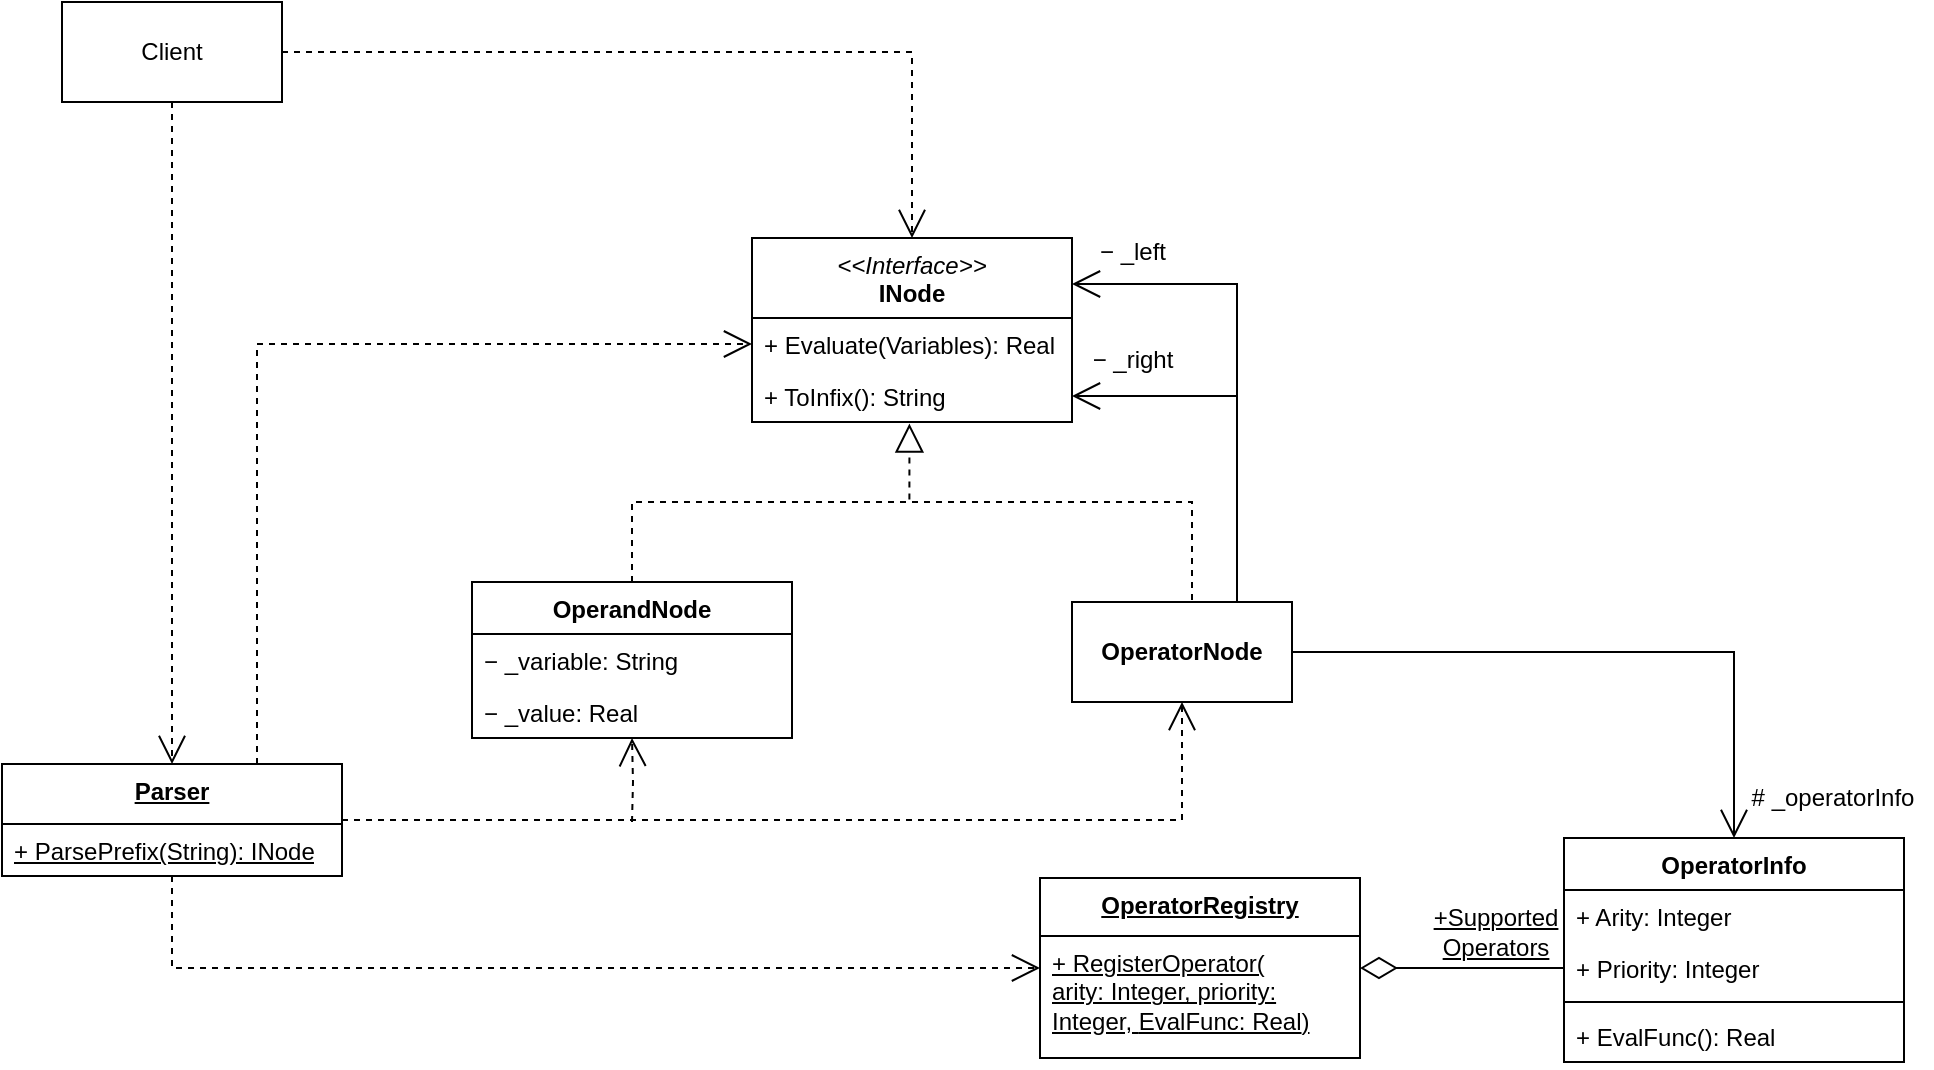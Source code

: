<mxfile version="26.1.0">
  <diagram name="Страница — 1" id="7hMVh02hVUJBmufN25Ig">
    <mxGraphModel dx="1877" dy="585" grid="1" gridSize="10" guides="1" tooltips="1" connect="1" arrows="1" fold="1" page="1" pageScale="1" pageWidth="827" pageHeight="1169" math="0" shadow="0">
      <root>
        <mxCell id="0" />
        <mxCell id="1" parent="0" />
        <mxCell id="QBhOa6LylWagwz2IlaS4-1" value="&lt;i style=&quot;font-weight: 400;&quot;&gt;&amp;lt;&amp;lt;Interface&amp;gt;&amp;gt;&lt;br&gt;&lt;/i&gt;&lt;div&gt;INode&lt;/div&gt;" style="swimlane;fontStyle=1;align=center;verticalAlign=top;childLayout=stackLayout;horizontal=1;startSize=40;horizontalStack=0;resizeParent=1;resizeParentMax=0;resizeLast=0;collapsible=1;marginBottom=0;whiteSpace=wrap;html=1;" parent="1" vertex="1">
          <mxGeometry x="270" y="188" width="160" height="92" as="geometry" />
        </mxCell>
        <mxCell id="QBhOa6LylWagwz2IlaS4-4" value="+ Evaluate(Variables): Real" style="text;strokeColor=none;fillColor=none;align=left;verticalAlign=top;spacingLeft=4;spacingRight=4;overflow=hidden;rotatable=0;points=[[0,0.5],[1,0.5]];portConstraint=eastwest;whiteSpace=wrap;html=1;" parent="QBhOa6LylWagwz2IlaS4-1" vertex="1">
          <mxGeometry y="40" width="160" height="26" as="geometry" />
        </mxCell>
        <mxCell id="QBhOa6LylWagwz2IlaS4-36" value="+ ToInfix(): String" style="text;strokeColor=none;fillColor=none;align=left;verticalAlign=top;spacingLeft=4;spacingRight=4;overflow=hidden;rotatable=0;points=[[0,0.5],[1,0.5]];portConstraint=eastwest;whiteSpace=wrap;html=1;" parent="QBhOa6LylWagwz2IlaS4-1" vertex="1">
          <mxGeometry y="66" width="160" height="26" as="geometry" />
        </mxCell>
        <mxCell id="g19xcCfMWkkVhfFzdJG2-36" style="edgeStyle=orthogonalEdgeStyle;rounded=0;orthogonalLoop=1;jettySize=auto;html=1;dashed=1;endArrow=open;endFill=0;endSize=12;" parent="1" target="QBhOa6LylWagwz2IlaS4-23" edge="1">
          <mxGeometry relative="1" as="geometry">
            <mxPoint x="210" y="480" as="sourcePoint" />
          </mxGeometry>
        </mxCell>
        <mxCell id="QBhOa6LylWagwz2IlaS4-23" value="OperandNode" style="swimlane;fontStyle=1;align=center;verticalAlign=top;childLayout=stackLayout;horizontal=1;startSize=26;horizontalStack=0;resizeParent=1;resizeParentMax=0;resizeLast=0;collapsible=1;marginBottom=0;whiteSpace=wrap;html=1;" parent="1" vertex="1">
          <mxGeometry x="130" y="360" width="160" height="78" as="geometry" />
        </mxCell>
        <mxCell id="g19xcCfMWkkVhfFzdJG2-39" value="−&amp;nbsp;_variable: String" style="text;strokeColor=none;fillColor=none;align=left;verticalAlign=top;spacingLeft=4;spacingRight=4;overflow=hidden;rotatable=0;points=[[0,0.5],[1,0.5]];portConstraint=eastwest;whiteSpace=wrap;html=1;" parent="QBhOa6LylWagwz2IlaS4-23" vertex="1">
          <mxGeometry y="26" width="160" height="26" as="geometry" />
        </mxCell>
        <mxCell id="QBhOa6LylWagwz2IlaS4-24" value="−&amp;nbsp;_value: Real" style="text;strokeColor=none;fillColor=none;align=left;verticalAlign=top;spacingLeft=4;spacingRight=4;overflow=hidden;rotatable=0;points=[[0,0.5],[1,0.5]];portConstraint=eastwest;whiteSpace=wrap;html=1;" parent="QBhOa6LylWagwz2IlaS4-23" vertex="1">
          <mxGeometry y="52" width="160" height="26" as="geometry" />
        </mxCell>
        <mxCell id="DnuPPPzDHdN-_0yHE_B9-1" style="edgeStyle=orthogonalEdgeStyle;rounded=0;orthogonalLoop=1;jettySize=auto;html=1;exitX=0.75;exitY=0;exitDx=0;exitDy=0;entryX=1;entryY=0.5;entryDx=0;entryDy=0;endArrow=open;endFill=0;endSize=12;" edge="1" parent="1" source="DnuPPPzDHdN-_0yHE_B9-5" target="QBhOa6LylWagwz2IlaS4-36">
          <mxGeometry relative="1" as="geometry">
            <mxPoint x="530" y="360" as="sourcePoint" />
          </mxGeometry>
        </mxCell>
        <mxCell id="DnuPPPzDHdN-_0yHE_B9-2" style="edgeStyle=orthogonalEdgeStyle;rounded=0;orthogonalLoop=1;jettySize=auto;html=1;exitX=0.75;exitY=0;exitDx=0;exitDy=0;entryX=1;entryY=0.25;entryDx=0;entryDy=0;endSize=12;endArrow=open;endFill=0;" edge="1" parent="1" source="DnuPPPzDHdN-_0yHE_B9-5" target="QBhOa6LylWagwz2IlaS4-1">
          <mxGeometry relative="1" as="geometry">
            <mxPoint x="530" y="360" as="sourcePoint" />
          </mxGeometry>
        </mxCell>
        <mxCell id="QBhOa6LylWagwz2IlaS4-38" value="" style="endArrow=block;dashed=1;endFill=0;endSize=12;html=1;rounded=0;entryX=0.492;entryY=1.031;entryDx=0;entryDy=0;entryPerimeter=0;edgeStyle=orthogonalEdgeStyle;exitX=0.5;exitY=0;exitDx=0;exitDy=0;" parent="1" source="QBhOa6LylWagwz2IlaS4-23" target="QBhOa6LylWagwz2IlaS4-36" edge="1">
          <mxGeometry width="160" relative="1" as="geometry">
            <mxPoint x="150" y="340" as="sourcePoint" />
            <mxPoint x="350" y="290" as="targetPoint" />
          </mxGeometry>
        </mxCell>
        <mxCell id="QBhOa6LylWagwz2IlaS4-39" value="" style="endArrow=none;dashed=1;endFill=0;endSize=12;html=1;rounded=0;edgeStyle=orthogonalEdgeStyle;exitX=0.5;exitY=0;exitDx=0;exitDy=0;startFill=0;" parent="1" source="DnuPPPzDHdN-_0yHE_B9-5" edge="1">
          <mxGeometry width="160" relative="1" as="geometry">
            <mxPoint x="490" y="360" as="sourcePoint" />
            <mxPoint x="350" y="320" as="targetPoint" />
            <Array as="points">
              <mxPoint x="490" y="370" />
              <mxPoint x="490" y="320" />
            </Array>
          </mxGeometry>
        </mxCell>
        <mxCell id="g19xcCfMWkkVhfFzdJG2-20" style="edgeStyle=orthogonalEdgeStyle;rounded=0;orthogonalLoop=1;jettySize=auto;html=1;exitX=1;exitY=0.5;exitDx=0;exitDy=0;dashed=1;endArrow=open;endFill=0;endSize=12;entryX=0.5;entryY=1;entryDx=0;entryDy=0;" parent="1" source="QBhOa6LylWagwz2IlaS4-40" edge="1" target="DnuPPPzDHdN-_0yHE_B9-5">
          <mxGeometry relative="1" as="geometry">
            <mxPoint x="490" y="440" as="targetPoint" />
          </mxGeometry>
        </mxCell>
        <mxCell id="g19xcCfMWkkVhfFzdJG2-38" style="edgeStyle=orthogonalEdgeStyle;rounded=0;orthogonalLoop=1;jettySize=auto;html=1;entryX=0;entryY=0.5;entryDx=0;entryDy=0;dashed=1;endArrow=open;endFill=0;endSize=12;" parent="1" source="QBhOa6LylWagwz2IlaS4-40" target="g19xcCfMWkkVhfFzdJG2-5" edge="1">
          <mxGeometry relative="1" as="geometry">
            <Array as="points">
              <mxPoint x="-20" y="553" />
            </Array>
          </mxGeometry>
        </mxCell>
        <mxCell id="DnuPPPzDHdN-_0yHE_B9-8" style="edgeStyle=orthogonalEdgeStyle;rounded=0;orthogonalLoop=1;jettySize=auto;html=1;exitX=0.75;exitY=0;exitDx=0;exitDy=0;entryX=0;entryY=0.5;entryDx=0;entryDy=0;dashed=1;endArrow=open;endFill=0;endSize=12;" edge="1" parent="1" source="QBhOa6LylWagwz2IlaS4-40" target="QBhOa6LylWagwz2IlaS4-4">
          <mxGeometry relative="1" as="geometry" />
        </mxCell>
        <mxCell id="QBhOa6LylWagwz2IlaS4-40" value="&lt;div&gt;&lt;span style=&quot;background-color: transparent; color: light-dark(rgb(0, 0, 0), rgb(255, 255, 255));&quot;&gt;&lt;u&gt;Parser&lt;/u&gt;&lt;/span&gt;&lt;/div&gt;" style="swimlane;fontStyle=1;align=center;verticalAlign=top;childLayout=stackLayout;horizontal=1;startSize=30;horizontalStack=0;resizeParent=1;resizeParentMax=0;resizeLast=0;collapsible=1;marginBottom=0;whiteSpace=wrap;html=1;" parent="1" vertex="1">
          <mxGeometry x="-105" y="451" width="170" height="56" as="geometry" />
        </mxCell>
        <mxCell id="QBhOa6LylWagwz2IlaS4-43" value="+ ParsePrefix(String): INode" style="text;strokeColor=none;fillColor=none;align=left;verticalAlign=top;spacingLeft=4;spacingRight=4;overflow=hidden;rotatable=0;points=[[0,0.5],[1,0.5]];portConstraint=eastwest;whiteSpace=wrap;html=1;fontStyle=4" parent="QBhOa6LylWagwz2IlaS4-40" vertex="1">
          <mxGeometry y="30" width="170" height="26" as="geometry" />
        </mxCell>
        <mxCell id="g19xcCfMWkkVhfFzdJG2-18" style="edgeStyle=orthogonalEdgeStyle;rounded=0;orthogonalLoop=1;jettySize=auto;html=1;exitX=0.5;exitY=1;exitDx=0;exitDy=0;entryX=0.5;entryY=0;entryDx=0;entryDy=0;dashed=1;endArrow=open;endFill=0;startSize=6;endSize=12;" parent="1" source="QBhOa6LylWagwz2IlaS4-44" target="QBhOa6LylWagwz2IlaS4-40" edge="1">
          <mxGeometry relative="1" as="geometry" />
        </mxCell>
        <mxCell id="g19xcCfMWkkVhfFzdJG2-19" style="edgeStyle=orthogonalEdgeStyle;rounded=0;orthogonalLoop=1;jettySize=auto;html=1;exitX=1;exitY=0.5;exitDx=0;exitDy=0;entryX=0.5;entryY=0;entryDx=0;entryDy=0;endArrow=open;endFill=0;endSize=12;dashed=1;" parent="1" source="QBhOa6LylWagwz2IlaS4-44" target="QBhOa6LylWagwz2IlaS4-1" edge="1">
          <mxGeometry relative="1" as="geometry" />
        </mxCell>
        <mxCell id="QBhOa6LylWagwz2IlaS4-44" value="Client" style="html=1;whiteSpace=wrap;" parent="1" vertex="1">
          <mxGeometry x="-75" y="70" width="110" height="50" as="geometry" />
        </mxCell>
        <mxCell id="g19xcCfMWkkVhfFzdJG2-1" value="OperatorInfo" style="swimlane;fontStyle=1;align=center;verticalAlign=top;childLayout=stackLayout;horizontal=1;startSize=26;horizontalStack=0;resizeParent=1;resizeParentMax=0;resizeLast=0;collapsible=1;marginBottom=0;whiteSpace=wrap;html=1;" parent="1" vertex="1">
          <mxGeometry x="676" y="488" width="170" height="112" as="geometry" />
        </mxCell>
        <mxCell id="g19xcCfMWkkVhfFzdJG2-2" value="+ A&lt;span style=&quot;background-color: transparent; color: light-dark(rgb(0, 0, 0), rgb(255, 255, 255));&quot;&gt;rity: Integer&lt;/span&gt;" style="text;strokeColor=none;fillColor=none;align=left;verticalAlign=top;spacingLeft=4;spacingRight=4;overflow=hidden;rotatable=0;points=[[0,0.5],[1,0.5]];portConstraint=eastwest;whiteSpace=wrap;html=1;" parent="g19xcCfMWkkVhfFzdJG2-1" vertex="1">
          <mxGeometry y="26" width="170" height="26" as="geometry" />
        </mxCell>
        <mxCell id="g19xcCfMWkkVhfFzdJG2-9" value="+ Priority&lt;span style=&quot;background-color: transparent; color: light-dark(rgb(0, 0, 0), rgb(255, 255, 255));&quot;&gt;: Integer&lt;/span&gt;" style="text;strokeColor=none;fillColor=none;align=left;verticalAlign=top;spacingLeft=4;spacingRight=4;overflow=hidden;rotatable=0;points=[[0,0.5],[1,0.5]];portConstraint=eastwest;whiteSpace=wrap;html=1;" parent="g19xcCfMWkkVhfFzdJG2-1" vertex="1">
          <mxGeometry y="52" width="170" height="26" as="geometry" />
        </mxCell>
        <mxCell id="DnuPPPzDHdN-_0yHE_B9-13" value="" style="line;strokeWidth=1;fillColor=none;align=left;verticalAlign=middle;spacingTop=-1;spacingLeft=3;spacingRight=3;rotatable=0;labelPosition=right;points=[];portConstraint=eastwest;strokeColor=inherit;" vertex="1" parent="g19xcCfMWkkVhfFzdJG2-1">
          <mxGeometry y="78" width="170" height="8" as="geometry" />
        </mxCell>
        <mxCell id="g19xcCfMWkkVhfFzdJG2-3" value="+ EvalFunc(): Real" style="text;strokeColor=none;fillColor=none;align=left;verticalAlign=top;spacingLeft=4;spacingRight=4;overflow=hidden;rotatable=0;points=[[0,0.5],[1,0.5]];portConstraint=eastwest;whiteSpace=wrap;html=1;" parent="g19xcCfMWkkVhfFzdJG2-1" vertex="1">
          <mxGeometry y="86" width="170" height="26" as="geometry" />
        </mxCell>
        <mxCell id="g19xcCfMWkkVhfFzdJG2-5" value="&lt;div&gt;&lt;b style=&quot;background-color: transparent; color: light-dark(rgb(0, 0, 0), rgb(255, 255, 255));&quot;&gt;&lt;u&gt;OperatorRegistry&lt;/u&gt;&lt;/b&gt;&lt;/div&gt;" style="swimlane;fontStyle=1;align=center;verticalAlign=top;childLayout=stackLayout;horizontal=1;startSize=29;horizontalStack=0;resizeParent=1;resizeParentMax=0;resizeLast=0;collapsible=1;marginBottom=0;whiteSpace=wrap;html=1;" parent="1" vertex="1">
          <mxGeometry x="414" y="508" width="160" height="90" as="geometry" />
        </mxCell>
        <mxCell id="g19xcCfMWkkVhfFzdJG2-8" value="&lt;u&gt;+&amp;nbsp;RegisterOperator(&lt;/u&gt;&lt;div&gt;&lt;u&gt;arity: Integer, priority: Integer,&amp;nbsp;&lt;span style=&quot;background-color: transparent; color: light-dark(rgb(0, 0, 0), rgb(255, 255, 255));&quot;&gt;EvalFunc: Real&lt;/span&gt;&lt;span style=&quot;background-color: transparent; color: light-dark(rgb(0, 0, 0), rgb(255, 255, 255));&quot;&gt;)&lt;/span&gt;&lt;/u&gt;&lt;/div&gt;" style="text;strokeColor=none;fillColor=none;align=left;verticalAlign=top;spacingLeft=4;spacingRight=4;overflow=hidden;rotatable=0;points=[[0,0.5],[1,0.5]];portConstraint=eastwest;whiteSpace=wrap;html=1;" parent="g19xcCfMWkkVhfFzdJG2-5" vertex="1">
          <mxGeometry y="29" width="160" height="61" as="geometry" />
        </mxCell>
        <mxCell id="g19xcCfMWkkVhfFzdJG2-10" style="edgeStyle=orthogonalEdgeStyle;rounded=0;orthogonalLoop=1;jettySize=auto;html=1;exitX=0;exitY=0.5;exitDx=0;exitDy=0;entryX=1;entryY=0.5;entryDx=0;entryDy=0;endArrow=diamondThin;endFill=0;endSize=16;" parent="1" source="g19xcCfMWkkVhfFzdJG2-9" target="g19xcCfMWkkVhfFzdJG2-5" edge="1">
          <mxGeometry relative="1" as="geometry" />
        </mxCell>
        <mxCell id="g19xcCfMWkkVhfFzdJG2-11" value="+Supported&lt;div&gt;Operators&lt;/div&gt;" style="text;html=1;align=center;verticalAlign=middle;whiteSpace=wrap;rounded=0;fontStyle=4" parent="1" vertex="1">
          <mxGeometry x="612" y="520" width="60" height="30" as="geometry" />
        </mxCell>
        <mxCell id="g19xcCfMWkkVhfFzdJG2-44" style="edgeStyle=orthogonalEdgeStyle;rounded=0;orthogonalLoop=1;jettySize=auto;html=1;exitX=1;exitY=0.5;exitDx=0;exitDy=0;entryX=0.5;entryY=0;entryDx=0;entryDy=0;endArrow=open;endFill=0;endSize=12;" parent="1" source="DnuPPPzDHdN-_0yHE_B9-5" target="g19xcCfMWkkVhfFzdJG2-1" edge="1">
          <mxGeometry relative="1" as="geometry">
            <mxPoint x="570" y="399" as="sourcePoint" />
          </mxGeometry>
        </mxCell>
        <mxCell id="g19xcCfMWkkVhfFzdJG2-47" value="&lt;span style=&quot;text-align: left; text-wrap-mode: wrap;&quot;&gt;#&lt;/span&gt;&lt;span style=&quot;text-align: left; text-wrap-mode: wrap; background-color: transparent; color: light-dark(rgb(0, 0, 0), rgb(255, 255, 255));&quot;&gt;&amp;nbsp;_operatorInfo&lt;/span&gt;" style="text;html=1;align=center;verticalAlign=middle;resizable=0;points=[];autosize=1;strokeColor=none;fillColor=none;" parent="1" vertex="1">
          <mxGeometry x="760" y="453" width="100" height="30" as="geometry" />
        </mxCell>
        <mxCell id="DnuPPPzDHdN-_0yHE_B9-3" value="&lt;span style=&quot;text-align: left; text-wrap-mode: wrap;&quot;&gt;−&amp;nbsp;_left&lt;/span&gt;" style="text;html=1;align=center;verticalAlign=middle;resizable=0;points=[];autosize=1;strokeColor=none;fillColor=none;" vertex="1" parent="1">
          <mxGeometry x="430" y="180" width="60" height="30" as="geometry" />
        </mxCell>
        <mxCell id="DnuPPPzDHdN-_0yHE_B9-4" value="&lt;span style=&quot;text-align: left; text-wrap-mode: wrap;&quot;&gt;−&amp;nbsp;_right&lt;/span&gt;" style="text;html=1;align=center;verticalAlign=middle;resizable=0;points=[];autosize=1;strokeColor=none;fillColor=none;" vertex="1" parent="1">
          <mxGeometry x="430" y="234" width="60" height="30" as="geometry" />
        </mxCell>
        <mxCell id="DnuPPPzDHdN-_0yHE_B9-5" value="&lt;span style=&quot;font-weight: 700;&quot;&gt;OperatorNode&lt;/span&gt;" style="html=1;whiteSpace=wrap;" vertex="1" parent="1">
          <mxGeometry x="430" y="370" width="110" height="50" as="geometry" />
        </mxCell>
      </root>
    </mxGraphModel>
  </diagram>
</mxfile>

